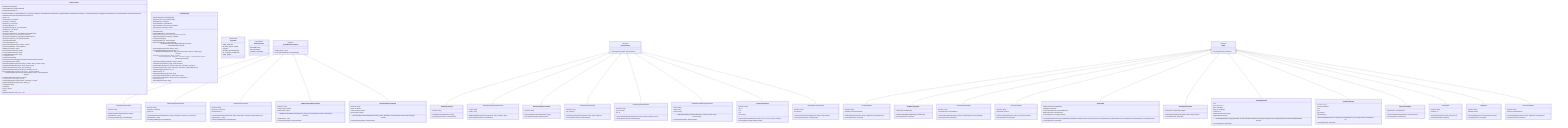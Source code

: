 classDiagram

    %% CONTROLLER
    class GameController {
        - gameModel: GameModel
        - pingPongManager: PingPongManager
        - maxReconnectionTime: int
        + GameController(id: int, playersNumber:int , \nresourceCardsDeck: DrawableDeck~DrawableCard~ ,\ngoldCardsDeck: DrawableDeck~GoldCard~ , \nobjectiveCardsDeck: PlayingDeck~ObjectiveCard~ ,\nstarterCardsDeck: Deck~PlaceableCard~ )
        - setMaxReconnectionTime(maxReconnectionTime: int)
        ~ getId() int
        ~ setState(state: GameState)
        ~ getState() GameState
        + getPlayers() List~Player~
        ~ getPlayersNumber() int
        ~ getTakenTokenColors() List~TokenColor~
        ~ getWinners() List~String~
        ~ getBoard() Board
        ~ getResourceCardsDeck() DrawableDeck~DrawableCard~
        ~ getGoldCardsDeck() DrawableDeck~GoldCard~
        ~ getObjectiveCardsDeck() PlayingDeck~ObjectiveCard~
        ~ getStarterCardsDeck() Deck~PlaceableCard~
        ~ setPenultimateRound()
        ~ setCurrentPlayer(num: int)
        + isPlayerConnected(nickname: String) boolean
        + getCommandResult() CommandResult
        + addPlayer(newPlayer: Player)
        + disconnectPlayer(nickname: String)
        + reconnectPlayer(nickname: String)
        + sendModelView(nickname: String)
        + changeGameState()
        - startTimeoutGameEnd()
        + setAndExecuteCommand(gameControllerCommand: GameCommand)
        + receivePing(nickname: String)
        + addChatPrivateMessage(content: String, \nsender: String, receiver: String)
        + addChatPublicMessage(content: String, sender: String )
        + drawDeckCard(nickname: String, type: CardType)
        + drawFaceUpCard(nickname: String, type: CardType, pos: int)
        + placeCard(nickname: String,  pos: int,  x: int, y : int, way: boolean)
        + setInitialCard(nickname: String, starteCardWay: boolean, choosenObjective: boolean)
        + setInitialCardRandomly(nickname: String)
        ~ hasPlayer(nickname: String) boolean
        ~ hasPlayerWithTokenColor(tokenColor: TokenColor) boolean
        - getPlayerPosByNickname(nickname: String) int
        ~ changeCurrPlayer()
        - endGame()
        - isFull() boolean
        - setup()
        - addPoints(nickname: String, x:int, y:int)
    }

    class GamesManager{
        - myGamesManager: GamesManagerà
        - gameControllers: List~GameController~
        - pendingPlayers:  List~Player~
        - commandResult: CommandResult
        - playerVirtualViews: Map~String, VirtualView~
        - playersTimers: Map~String, Timer~
        - GamesManager()
        + getGamesManager() GamesManager
        + addVirtualView(nickname: String, virtualView: VirtualView)
        - getVirtualView(nickname: String) VirtualView
        + resetGamesManager()
        + getGameById(id: int) GameController
        + getCommandResult() CommandResult
        + setAndExecuteCommand(gamesManagerCommand: \nGamesManagerCommand)
        ~ getPendingPlayer(nickname: String) Player
        + getGameIdWithPlayer(nickname: String) int
        + addPlayerToPending( nickname: String, \nconnectionType: boolean, interfaceType: boolean )
        - checkReconnection(nickname: String) boolean
        - reconnectPlayer( client: VirtualView,  nickname: String\n,  connectionType: boolean,  interfaceType:boolean)
        - checkNicknameUnique(nickname: String) boolean
        - checkNickname(nickname: String) NicknameCheck
        + joinExistingGame( nickname: String, \ntokenColor: TokenColor, gameId: int)
        + joinNewGame(nickname: String, tokenColor: TokenColor, \nplayersNumber: int)
        - createGame (playersNumber: int) int
        - findFirstFreeId() int
        + displayExistingGames(nickname: String)
        + getFreeGamesPlayerNumber() Map~Integer, Integer~
        + getFreeGamesTokenColor() Map~Integer, List~TokenColor~~
        + deleteGame(id: int)
        - removePlayer(nickname: String)
    }

    class GameState{
        <<enumeration>>
        GAME_STARTING
        SETTING_INITIAL_CARDS
        PLAYING
        WAITING_RECONNECTION
        NO_PLAYERS_CONNECTED
        GAME_ENDED
    }

    class NicknameCheck {
        <<enumeration>>
        RECONNECTION
        NEW_NICKNAME

        EXISTING_NICKNAME
    }

    GamesManagerCommand <|-- DisplayGamesCommand
    GamesManagerCommand <|-- JoinExistingGameCommand
    GamesManagerCommand <|-- JoinNewGameCommand
    GamesManagerCommand <|-- AddPlayerToPendingCommand
    GamesManagerCommand <|-- ReconnectPlayerCommand

    GameCommand <|-- SendPingCommand
    GameCommand <|-- AddChatPublicMessageCommand
    GameCommand <|-- DisconnectPlayerCommand
    GameCommand <|-- DrawDeckCardCommand
    GameCommand <|-- DrawFaceUpCardCommand
    GameCommand <|-- AddChatPrivateMessageCommand
    GameCommand <|-- PlaceCardCommand
    GameCommand <|-- PlaceStarterCardCommand

    %% GAME_COMMANDS
    class AddChatPrivateMessageCommand{
        - content: String
        - sender: String
        - receiver: String
        + AddChatPrivateMessageCommand(content: String, \nsender: String, receiver:String)
        + execute(gameController: GameController)
    }
    class AddChatPublicMessageCommand{
        - content: String
        - sender: String
        + AddChatPublicMessageCommand(content: String, \nsender: String)
        + execute(gameController: GameController)
    }
    class AddPlayerToPendingCommand{
        - nickname: String
        - connectionType: boolean
        - interfaceType: boolean
        + AddPlayerToPendingCommand(nickname: String, \nconnectionType: boolean, interfaceType: boolean )
        + getNickname() string
        + execute(gamesManager: GamesManager)
    }
    class DisconnectPlayerCommand{
        ~ nickname: String
        + DisconnectPlayerCommand (nickname: String)
        + execute(gameController: GameController)
    }
    class DisplayGamesCommand{
        - nickname: String
        + DisplayGamesCommand (nickname: String)
        + getNickname() String
        + execute(gamesManager: GamesManager)
    }
    class DrawDeckCardCommand{
        - nickname: String
        - type: CardType
        + DrawDeckCardCommand (nickname: String, \ntype: CardType)
        + execute(gameController: GameController)
    }
    class DrawFaceUpCardCommand{
        - nickname: String
        - type: CardType
        - pos: int
        + DrawFaceUpCardCommand (nickname: String, \ntype: CardType, pos: int)
        + execute(gameController: GameController)
    }
    class SendPingCommand {
        - nickname: String
        + SendPingCommand(nickname: String)
        + execute(gameController: GameController)
    }
    class GameCommand{
        <<interface>>
        + execute(gameController: GameController)
    }
    class GamesManagerCommand{
        <<interface>>
        + getNickname() String
        + execute(gamesManager: GamesManager)
    }
    class JoinExistingGameCommand{
        - nickname: String
        - tokenColor: TokenColor
        - gameId: int
        + JoinExistingGameCommand(nickname: String, \ntokenColor: TokenColor , gameId: int)
        + getNickname() String
        + execute(gamesManager: GamesManager)
    }
    class JoinNewGameCommand{
        - nickname: String
        - tokenColor: TokenColor
        - playersNumber: int
        + JoinNewGameCommand(nickname: String, \ntokenColor: TokenColor, playersNumber: int)
        + getNickname(): String
        + execute(gamesManager: GamesManager)
    }
    class PlaceCardCommand{
        - nickname: String
        - pos: int
        - x: int
        - y: int
        - way: boolean
        + PlaceCardCommand(nickname: String, pos: int, \nx: int, y:int,way: boolean)
        + execute(gameController: GameController)
    }
    class PlaceStarterCardCommand{
        - nickname: String
        - way: boolean
        + PlaceStarterCardCommand(nickname: String, \nway: boolean)
        + execute(gameController: GameController)
    }

    class ReconnectPlayerCommand{
        - nickname: String
        - client: VirtualView
        - connectionType: boolean
        - interfaceType: boolean
        + ReconnectPlayerCommand(nickname: String, \nclient: VirtualView, connectionType: boolean, \ninterfaceType: boolean)
        + execute(gameController: GameController)
    }


%% -----------------------------
%% UPDATES
%% -----------------------------

    Update <|-- CardHandUpdate
    Update <|-- ChatMessageUpdate
    Update <|-- CommandResultUpdate
    Update <|-- ConnectionUpdate
    Update <|-- DeckUpdate
    Update <|-- ExistingGamesUpdate
    Update <|-- GameModelUpdate
    Update <|-- PlacedCardUpdate
    Update <|-- PlayerJoinedUpdate
    Update <|-- ScoreUpdate
    Update <|-- StallUpdate
    Update <|-- StarterCardUpdate

    class CardHandUpdate{
        - nickname: String
        - cardHand: List~DrawableCard~
        + CardHandUpdate(nickname: String, cardHand: List~DrawableCard~)
        + execute(gameView: GameView)
    }
    class ChatMessageUpdate{
        - chatMessage: ChatMessage
        + ChatMessageUpdate(chatMessage: ChatMessage)
        + execute(gameView: GameView)
    }
    class CommandResultUpdate{
        - nickname: String
        - commandResult: CommandResult
        + CommandResultUpdate(nickname: String, commandResult: CommandResult)
        + execute(gameView: GameView)
    }
    class ConnectionUpdate{
        - nickname: String
        - isConnected: boolean
        + ConnectionUpdate(nickname: String, isConnected: boolean)
        + execute(gameView: GameView)
    }
    class DeckUpdate{
        - topResourceCard: DrawableCard
        - topGoldCard: GoldCard
        - resourceFaceUpCards: List~DrawableCard~
        - goldFaceUpCards: List~GoldCard~
        - commonObjective: List~ObjectiveCard~
        + DeckUpdate(topResourceCard: DrawableCard,topGoldCard: GoldCard,\nresourceFaceUpCards: List~DrawableCard~,goldFaceUpCards: List~GoldCard~,\ncommonObjective: List~ObjectiveCard~)
        + execute(gameView: GameView)
    }
    class ExistingGamesUpdate{
        - existingGame: Map~Integer,Integer~
        + ExistingGamesUpdate(existingGame: Map~Integer,Integer~)
        + execute(gameView: GameView)
    }
    class GameModelUpdate{
        - id: int
        - playersNumber: int
        - state: GameState
        - winners: List~String~
        - currPlayer: int
        - twentyPointsReached: boolean
        - additionalRound: boolean
        + GameModelUpdate(id: int,playersNumber: int,state: GameState,\nwinners: List~String~,currPlayer: int,twentyPointsReached: boolean,\nadditionalRound: boolean)
        + execute(gameView: GameView)
    }
    class PlacedCardUpdate{
        - nickname: String
        - card: PlaceableCard
        - x: int
        - y: int
        - way: boolean
        - orderPosition: int
        + PlacedCardUpdate(nickname: String,card: PlaceableCard,x: int,y: int,\nway: boolean,orderPosition: int)
        + execute(gameView: GameView)
    }
    class PlayerJoinedUpdate{
        - playersViews: List~PlayerView~
        + PlayerJoinedUpdate(playersViews: List~PlayerView~)
        + execute(gameView: GameView)
    }
    class ScoreUpdate{
        - nickname: String
        - newScore: int
        + ScoreUpdate(nickname: String, newScore: int)
        + execute(gameView: GameView)
    }
    class StallUpdate{
        - nickname: String
        - isStalled: boolean
        + ScoreUpdate(nickname: String, isStalled: boolean)
        + execute(gameView: GameView)
    }
    class StarterCardUpdate{
        - nickname: String
        - starterCard: PlaceableCard
        + StarterCardUpdate(nickname: String, starterCard: PlaceableCard)
        + execute(gameView: GameView)
    }
    class Update{
        <<interface>>
        + execute(gameView: GameView)
    }